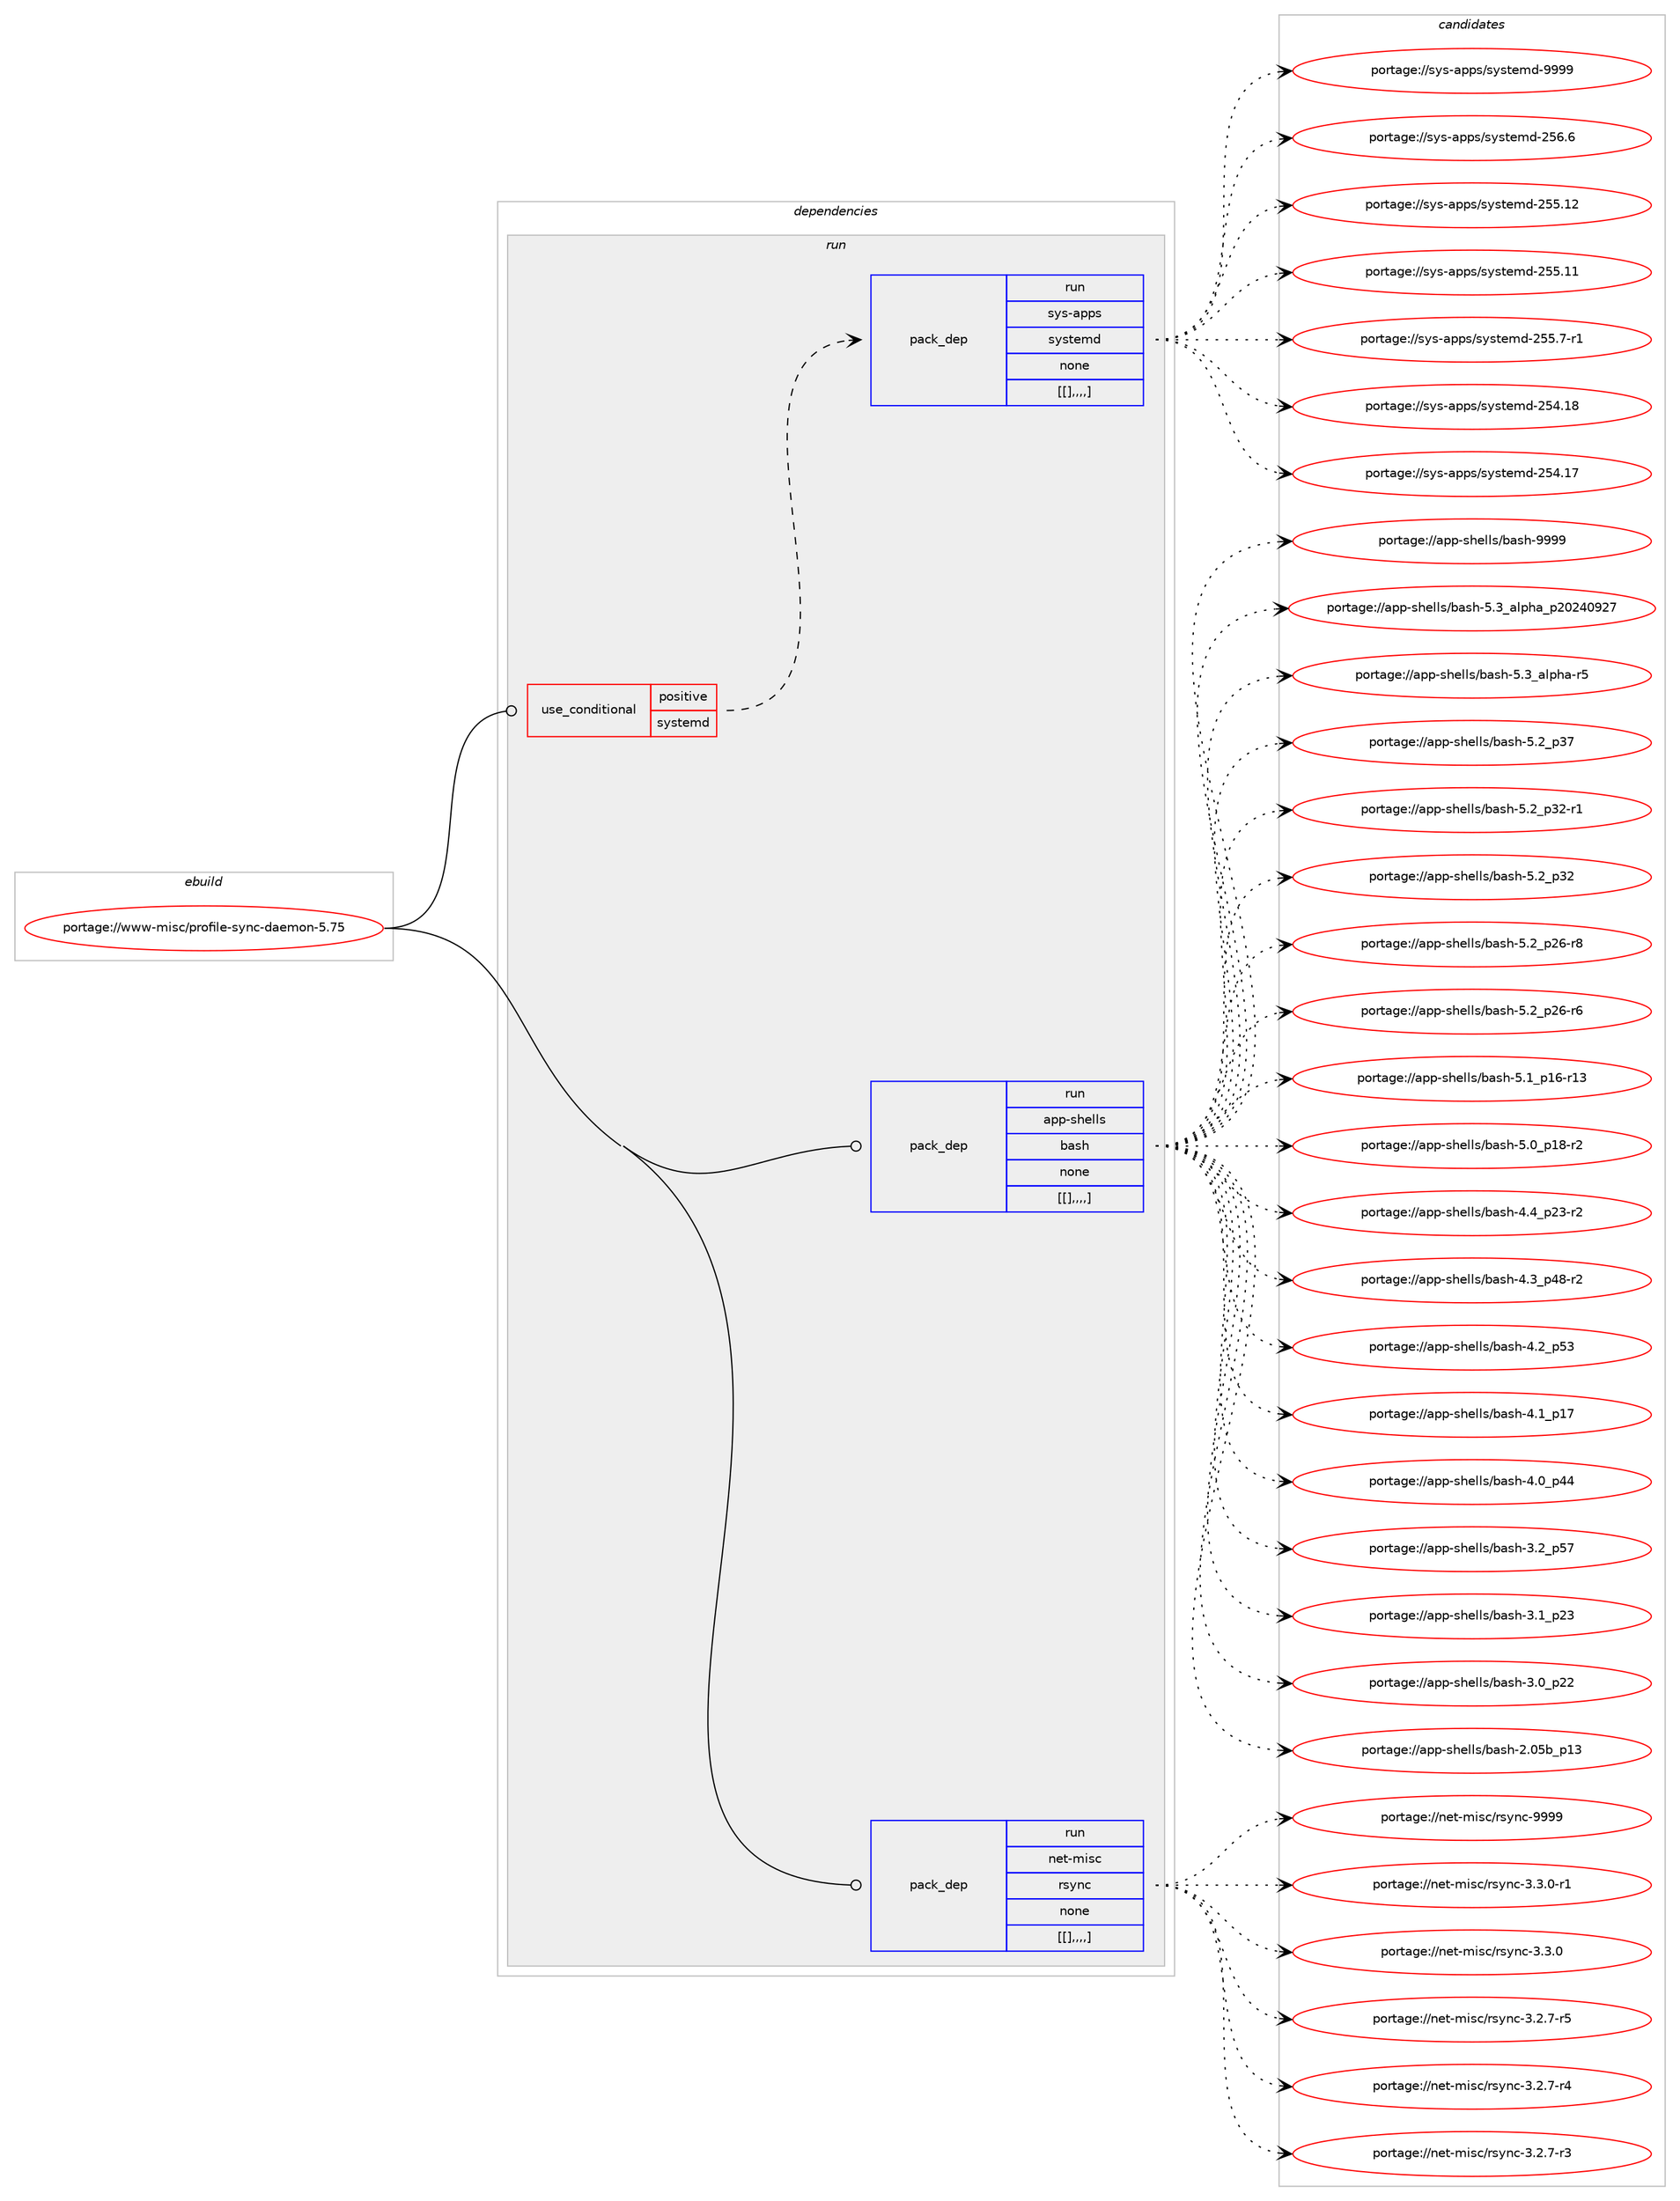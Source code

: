 digraph prolog {

# *************
# Graph options
# *************

newrank=true;
concentrate=true;
compound=true;
graph [rankdir=LR,fontname=Helvetica,fontsize=10,ranksep=1.5];#, ranksep=2.5, nodesep=0.2];
edge  [arrowhead=vee];
node  [fontname=Helvetica,fontsize=10];

# **********
# The ebuild
# **********

subgraph cluster_leftcol {
color=gray;
label=<<i>ebuild</i>>;
id [label="portage://www-misc/profile-sync-daemon-5.75", color=red, width=4, href="../www-misc/profile-sync-daemon-5.75.svg"];
}

# ****************
# The dependencies
# ****************

subgraph cluster_midcol {
color=gray;
label=<<i>dependencies</i>>;
subgraph cluster_compile {
fillcolor="#eeeeee";
style=filled;
label=<<i>compile</i>>;
}
subgraph cluster_compileandrun {
fillcolor="#eeeeee";
style=filled;
label=<<i>compile and run</i>>;
}
subgraph cluster_run {
fillcolor="#eeeeee";
style=filled;
label=<<i>run</i>>;
subgraph cond4347 {
dependency13262 [label=<<TABLE BORDER="0" CELLBORDER="1" CELLSPACING="0" CELLPADDING="4"><TR><TD ROWSPAN="3" CELLPADDING="10">use_conditional</TD></TR><TR><TD>positive</TD></TR><TR><TD>systemd</TD></TR></TABLE>>, shape=none, color=red];
subgraph pack8736 {
dependency13263 [label=<<TABLE BORDER="0" CELLBORDER="1" CELLSPACING="0" CELLPADDING="4" WIDTH="220"><TR><TD ROWSPAN="6" CELLPADDING="30">pack_dep</TD></TR><TR><TD WIDTH="110">run</TD></TR><TR><TD>sys-apps</TD></TR><TR><TD>systemd</TD></TR><TR><TD>none</TD></TR><TR><TD>[[],,,,]</TD></TR></TABLE>>, shape=none, color=blue];
}
dependency13262:e -> dependency13263:w [weight=20,style="dashed",arrowhead="vee"];
}
id:e -> dependency13262:w [weight=20,style="solid",arrowhead="odot"];
subgraph pack8737 {
dependency13264 [label=<<TABLE BORDER="0" CELLBORDER="1" CELLSPACING="0" CELLPADDING="4" WIDTH="220"><TR><TD ROWSPAN="6" CELLPADDING="30">pack_dep</TD></TR><TR><TD WIDTH="110">run</TD></TR><TR><TD>app-shells</TD></TR><TR><TD>bash</TD></TR><TR><TD>none</TD></TR><TR><TD>[[],,,,]</TD></TR></TABLE>>, shape=none, color=blue];
}
id:e -> dependency13264:w [weight=20,style="solid",arrowhead="odot"];
subgraph pack8738 {
dependency13265 [label=<<TABLE BORDER="0" CELLBORDER="1" CELLSPACING="0" CELLPADDING="4" WIDTH="220"><TR><TD ROWSPAN="6" CELLPADDING="30">pack_dep</TD></TR><TR><TD WIDTH="110">run</TD></TR><TR><TD>net-misc</TD></TR><TR><TD>rsync</TD></TR><TR><TD>none</TD></TR><TR><TD>[[],,,,]</TD></TR></TABLE>>, shape=none, color=blue];
}
id:e -> dependency13265:w [weight=20,style="solid",arrowhead="odot"];
}
}

# **************
# The candidates
# **************

subgraph cluster_choices {
rank=same;
color=gray;
label=<<i>candidates</i>>;

subgraph choice8736 {
color=black;
nodesep=1;
choice1151211154597112112115471151211151161011091004557575757 [label="portage://sys-apps/systemd-9999", color=red, width=4,href="../sys-apps/systemd-9999.svg"];
choice115121115459711211211547115121115116101109100455053544654 [label="portage://sys-apps/systemd-256.6", color=red, width=4,href="../sys-apps/systemd-256.6.svg"];
choice11512111545971121121154711512111511610110910045505353464950 [label="portage://sys-apps/systemd-255.12", color=red, width=4,href="../sys-apps/systemd-255.12.svg"];
choice11512111545971121121154711512111511610110910045505353464949 [label="portage://sys-apps/systemd-255.11", color=red, width=4,href="../sys-apps/systemd-255.11.svg"];
choice1151211154597112112115471151211151161011091004550535346554511449 [label="portage://sys-apps/systemd-255.7-r1", color=red, width=4,href="../sys-apps/systemd-255.7-r1.svg"];
choice11512111545971121121154711512111511610110910045505352464956 [label="portage://sys-apps/systemd-254.18", color=red, width=4,href="../sys-apps/systemd-254.18.svg"];
choice11512111545971121121154711512111511610110910045505352464955 [label="portage://sys-apps/systemd-254.17", color=red, width=4,href="../sys-apps/systemd-254.17.svg"];
dependency13263:e -> choice1151211154597112112115471151211151161011091004557575757:w [style=dotted,weight="100"];
dependency13263:e -> choice115121115459711211211547115121115116101109100455053544654:w [style=dotted,weight="100"];
dependency13263:e -> choice11512111545971121121154711512111511610110910045505353464950:w [style=dotted,weight="100"];
dependency13263:e -> choice11512111545971121121154711512111511610110910045505353464949:w [style=dotted,weight="100"];
dependency13263:e -> choice1151211154597112112115471151211151161011091004550535346554511449:w [style=dotted,weight="100"];
dependency13263:e -> choice11512111545971121121154711512111511610110910045505352464956:w [style=dotted,weight="100"];
dependency13263:e -> choice11512111545971121121154711512111511610110910045505352464955:w [style=dotted,weight="100"];
}
subgraph choice8737 {
color=black;
nodesep=1;
choice97112112451151041011081081154798971151044557575757 [label="portage://app-shells/bash-9999", color=red, width=4,href="../app-shells/bash-9999.svg"];
choice971121124511510410110810811547989711510445534651959710811210497951125048505248575055 [label="portage://app-shells/bash-5.3_alpha_p20240927", color=red, width=4,href="../app-shells/bash-5.3_alpha_p20240927.svg"];
choice9711211245115104101108108115479897115104455346519597108112104974511453 [label="portage://app-shells/bash-5.3_alpha-r5", color=red, width=4,href="../app-shells/bash-5.3_alpha-r5.svg"];
choice971121124511510410110810811547989711510445534650951125155 [label="portage://app-shells/bash-5.2_p37", color=red, width=4,href="../app-shells/bash-5.2_p37.svg"];
choice9711211245115104101108108115479897115104455346509511251504511449 [label="portage://app-shells/bash-5.2_p32-r1", color=red, width=4,href="../app-shells/bash-5.2_p32-r1.svg"];
choice971121124511510410110810811547989711510445534650951125150 [label="portage://app-shells/bash-5.2_p32", color=red, width=4,href="../app-shells/bash-5.2_p32.svg"];
choice9711211245115104101108108115479897115104455346509511250544511456 [label="portage://app-shells/bash-5.2_p26-r8", color=red, width=4,href="../app-shells/bash-5.2_p26-r8.svg"];
choice9711211245115104101108108115479897115104455346509511250544511454 [label="portage://app-shells/bash-5.2_p26-r6", color=red, width=4,href="../app-shells/bash-5.2_p26-r6.svg"];
choice971121124511510410110810811547989711510445534649951124954451144951 [label="portage://app-shells/bash-5.1_p16-r13", color=red, width=4,href="../app-shells/bash-5.1_p16-r13.svg"];
choice9711211245115104101108108115479897115104455346489511249564511450 [label="portage://app-shells/bash-5.0_p18-r2", color=red, width=4,href="../app-shells/bash-5.0_p18-r2.svg"];
choice9711211245115104101108108115479897115104455246529511250514511450 [label="portage://app-shells/bash-4.4_p23-r2", color=red, width=4,href="../app-shells/bash-4.4_p23-r2.svg"];
choice9711211245115104101108108115479897115104455246519511252564511450 [label="portage://app-shells/bash-4.3_p48-r2", color=red, width=4,href="../app-shells/bash-4.3_p48-r2.svg"];
choice971121124511510410110810811547989711510445524650951125351 [label="portage://app-shells/bash-4.2_p53", color=red, width=4,href="../app-shells/bash-4.2_p53.svg"];
choice971121124511510410110810811547989711510445524649951124955 [label="portage://app-shells/bash-4.1_p17", color=red, width=4,href="../app-shells/bash-4.1_p17.svg"];
choice971121124511510410110810811547989711510445524648951125252 [label="portage://app-shells/bash-4.0_p44", color=red, width=4,href="../app-shells/bash-4.0_p44.svg"];
choice971121124511510410110810811547989711510445514650951125355 [label="portage://app-shells/bash-3.2_p57", color=red, width=4,href="../app-shells/bash-3.2_p57.svg"];
choice971121124511510410110810811547989711510445514649951125051 [label="portage://app-shells/bash-3.1_p23", color=red, width=4,href="../app-shells/bash-3.1_p23.svg"];
choice971121124511510410110810811547989711510445514648951125050 [label="portage://app-shells/bash-3.0_p22", color=red, width=4,href="../app-shells/bash-3.0_p22.svg"];
choice9711211245115104101108108115479897115104455046485398951124951 [label="portage://app-shells/bash-2.05b_p13", color=red, width=4,href="../app-shells/bash-2.05b_p13.svg"];
dependency13264:e -> choice97112112451151041011081081154798971151044557575757:w [style=dotted,weight="100"];
dependency13264:e -> choice971121124511510410110810811547989711510445534651959710811210497951125048505248575055:w [style=dotted,weight="100"];
dependency13264:e -> choice9711211245115104101108108115479897115104455346519597108112104974511453:w [style=dotted,weight="100"];
dependency13264:e -> choice971121124511510410110810811547989711510445534650951125155:w [style=dotted,weight="100"];
dependency13264:e -> choice9711211245115104101108108115479897115104455346509511251504511449:w [style=dotted,weight="100"];
dependency13264:e -> choice971121124511510410110810811547989711510445534650951125150:w [style=dotted,weight="100"];
dependency13264:e -> choice9711211245115104101108108115479897115104455346509511250544511456:w [style=dotted,weight="100"];
dependency13264:e -> choice9711211245115104101108108115479897115104455346509511250544511454:w [style=dotted,weight="100"];
dependency13264:e -> choice971121124511510410110810811547989711510445534649951124954451144951:w [style=dotted,weight="100"];
dependency13264:e -> choice9711211245115104101108108115479897115104455346489511249564511450:w [style=dotted,weight="100"];
dependency13264:e -> choice9711211245115104101108108115479897115104455246529511250514511450:w [style=dotted,weight="100"];
dependency13264:e -> choice9711211245115104101108108115479897115104455246519511252564511450:w [style=dotted,weight="100"];
dependency13264:e -> choice971121124511510410110810811547989711510445524650951125351:w [style=dotted,weight="100"];
dependency13264:e -> choice971121124511510410110810811547989711510445524649951124955:w [style=dotted,weight="100"];
dependency13264:e -> choice971121124511510410110810811547989711510445524648951125252:w [style=dotted,weight="100"];
dependency13264:e -> choice971121124511510410110810811547989711510445514650951125355:w [style=dotted,weight="100"];
dependency13264:e -> choice971121124511510410110810811547989711510445514649951125051:w [style=dotted,weight="100"];
dependency13264:e -> choice971121124511510410110810811547989711510445514648951125050:w [style=dotted,weight="100"];
dependency13264:e -> choice9711211245115104101108108115479897115104455046485398951124951:w [style=dotted,weight="100"];
}
subgraph choice8738 {
color=black;
nodesep=1;
choice110101116451091051159947114115121110994557575757 [label="portage://net-misc/rsync-9999", color=red, width=4,href="../net-misc/rsync-9999.svg"];
choice110101116451091051159947114115121110994551465146484511449 [label="portage://net-misc/rsync-3.3.0-r1", color=red, width=4,href="../net-misc/rsync-3.3.0-r1.svg"];
choice11010111645109105115994711411512111099455146514648 [label="portage://net-misc/rsync-3.3.0", color=red, width=4,href="../net-misc/rsync-3.3.0.svg"];
choice110101116451091051159947114115121110994551465046554511453 [label="portage://net-misc/rsync-3.2.7-r5", color=red, width=4,href="../net-misc/rsync-3.2.7-r5.svg"];
choice110101116451091051159947114115121110994551465046554511452 [label="portage://net-misc/rsync-3.2.7-r4", color=red, width=4,href="../net-misc/rsync-3.2.7-r4.svg"];
choice110101116451091051159947114115121110994551465046554511451 [label="portage://net-misc/rsync-3.2.7-r3", color=red, width=4,href="../net-misc/rsync-3.2.7-r3.svg"];
dependency13265:e -> choice110101116451091051159947114115121110994557575757:w [style=dotted,weight="100"];
dependency13265:e -> choice110101116451091051159947114115121110994551465146484511449:w [style=dotted,weight="100"];
dependency13265:e -> choice11010111645109105115994711411512111099455146514648:w [style=dotted,weight="100"];
dependency13265:e -> choice110101116451091051159947114115121110994551465046554511453:w [style=dotted,weight="100"];
dependency13265:e -> choice110101116451091051159947114115121110994551465046554511452:w [style=dotted,weight="100"];
dependency13265:e -> choice110101116451091051159947114115121110994551465046554511451:w [style=dotted,weight="100"];
}
}

}
